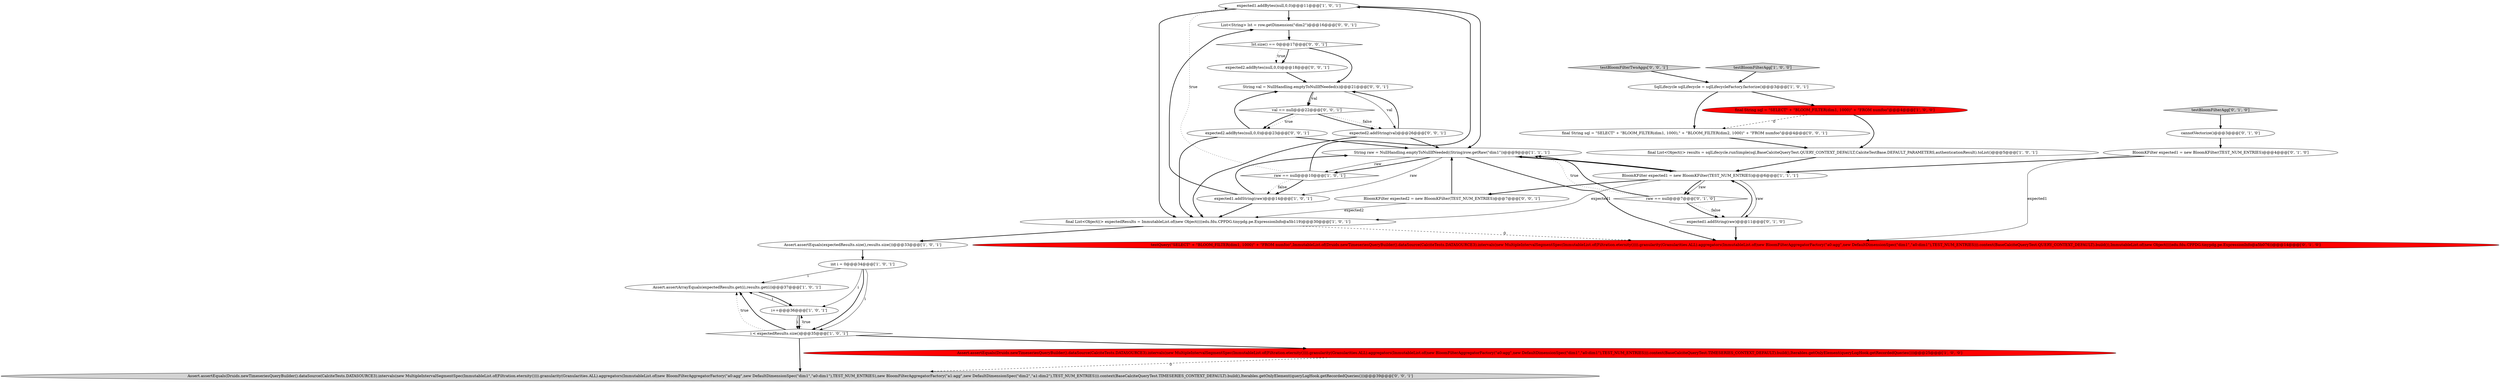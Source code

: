 digraph {
11 [style = filled, label = "expected1.addBytes(null,0,0)@@@11@@@['1', '0', '1']", fillcolor = white, shape = ellipse image = "AAA0AAABBB1BBB"];
23 [style = filled, label = "Assert.assertEquals(Druids.newTimeseriesQueryBuilder().dataSource(CalciteTests.DATASOURCE3).intervals(new MultipleIntervalSegmentSpec(ImmutableList.of(Filtration.eternity()))).granularity(Granularities.ALL).aggregators(ImmutableList.of(new BloomFilterAggregatorFactory(\"a0:agg\",new DefaultDimensionSpec(\"dim1\",\"a0:dim1\"),TEST_NUM_ENTRIES),new BloomFilterAggregatorFactory(\"a1:agg\",new DefaultDimensionSpec(\"dim2\",\"a1:dim2\"),TEST_NUM_ENTRIES))).context(BaseCalciteQueryTest.TIMESERIES_CONTEXT_DEFAULT).build(),Iterables.getOnlyElement(queryLogHook.getRecordedQueries()))@@@39@@@['0', '0', '1']", fillcolor = lightgray, shape = ellipse image = "AAA0AAABBB3BBB"];
8 [style = filled, label = "final List<Object((> results = sqlLifecycle.runSimple(sql,BaseCalciteQueryTest.QUERY_CONTEXT_DEFAULT,CalciteTestBase.DEFAULT_PARAMETERS,authenticationResult).toList()@@@5@@@['1', '0', '1']", fillcolor = white, shape = ellipse image = "AAA0AAABBB1BBB"];
31 [style = filled, label = "testBloomFilterTwoAggs['0', '0', '1']", fillcolor = lightgray, shape = diamond image = "AAA0AAABBB3BBB"];
15 [style = filled, label = "Assert.assertEquals(Druids.newTimeseriesQueryBuilder().dataSource(CalciteTests.DATASOURCE3).intervals(new MultipleIntervalSegmentSpec(ImmutableList.of(Filtration.eternity()))).granularity(Granularities.ALL).aggregators(ImmutableList.of(new BloomFilterAggregatorFactory(\"a0:agg\",new DefaultDimensionSpec(\"dim1\",\"a0:dim1\"),TEST_NUM_ENTRIES))).context(BaseCalciteQueryTest.TIMESERIES_CONTEXT_DEFAULT).build(),Iterables.getOnlyElement(queryLogHook.getRecordedQueries()))@@@25@@@['1', '0', '0']", fillcolor = red, shape = ellipse image = "AAA1AAABBB1BBB"];
16 [style = filled, label = "raw == null@@@7@@@['0', '1', '0']", fillcolor = white, shape = diamond image = "AAA0AAABBB2BBB"];
0 [style = filled, label = "int i = 0@@@34@@@['1', '0', '1']", fillcolor = white, shape = ellipse image = "AAA0AAABBB1BBB"];
30 [style = filled, label = "expected2.addBytes(null,0,0)@@@18@@@['0', '0', '1']", fillcolor = white, shape = ellipse image = "AAA0AAABBB3BBB"];
19 [style = filled, label = "testQuery(\"SELECT\" + \"BLOOM_FILTER(dim1, 1000)\" + \"FROM numfoo\",ImmutableList.of(Druids.newTimeseriesQueryBuilder().dataSource(CalciteTests.DATASOURCE3).intervals(new MultipleIntervalSegmentSpec(ImmutableList.of(Filtration.eternity()))).granularity(Granularities.ALL).aggregators(ImmutableList.of(new BloomFilterAggregatorFactory(\"a0:agg\",new DefaultDimensionSpec(\"dim1\",\"a0:dim1\"),TEST_NUM_ENTRIES))).context(BaseCalciteQueryTest.QUERY_CONTEXT_DEFAULT).build()),ImmutableList.of(new Object((((edu.fdu.CPPDG.tinypdg.pe.ExpressionInfo@a5b076))@@@14@@@['0', '1', '0']", fillcolor = red, shape = ellipse image = "AAA1AAABBB2BBB"];
22 [style = filled, label = "List<String> lst = row.getDimension(\"dim2\")@@@16@@@['0', '0', '1']", fillcolor = white, shape = ellipse image = "AAA0AAABBB3BBB"];
29 [style = filled, label = "final String sql = \"SELECT\" + \"BLOOM_FILTER(dim1, 1000),\" + \"BLOOM_FILTER(dim2, 1000)\" + \"FROM numfoo\"@@@4@@@['0', '0', '1']", fillcolor = white, shape = ellipse image = "AAA0AAABBB3BBB"];
18 [style = filled, label = "BloomKFilter expected1 = new BloomKFilter(TEST_NUM_ENTRIES)@@@4@@@['0', '1', '0']", fillcolor = white, shape = ellipse image = "AAA0AAABBB2BBB"];
25 [style = filled, label = "expected2.addBytes(null,0,0)@@@23@@@['0', '0', '1']", fillcolor = white, shape = ellipse image = "AAA0AAABBB3BBB"];
9 [style = filled, label = "BloomKFilter expected1 = new BloomKFilter(TEST_NUM_ENTRIES)@@@6@@@['1', '1', '1']", fillcolor = white, shape = ellipse image = "AAA0AAABBB1BBB"];
4 [style = filled, label = "Assert.assertArrayEquals(expectedResults.get(i),results.get(i))@@@37@@@['1', '0', '1']", fillcolor = white, shape = ellipse image = "AAA0AAABBB1BBB"];
7 [style = filled, label = "final List<Object((> expectedResults = ImmutableList.of(new Object((((edu.fdu.CPPDG.tinypdg.pe.ExpressionInfo@a5b119)@@@30@@@['1', '0', '1']", fillcolor = white, shape = ellipse image = "AAA0AAABBB1BBB"];
2 [style = filled, label = "expected1.addString(raw)@@@14@@@['1', '0', '1']", fillcolor = white, shape = ellipse image = "AAA0AAABBB1BBB"];
27 [style = filled, label = "BloomKFilter expected2 = new BloomKFilter(TEST_NUM_ENTRIES)@@@7@@@['0', '0', '1']", fillcolor = white, shape = ellipse image = "AAA0AAABBB3BBB"];
32 [style = filled, label = "lst.size() == 0@@@17@@@['0', '0', '1']", fillcolor = white, shape = diamond image = "AAA0AAABBB3BBB"];
3 [style = filled, label = "i < expectedResults.size()@@@35@@@['1', '0', '1']", fillcolor = white, shape = diamond image = "AAA0AAABBB1BBB"];
1 [style = filled, label = "Assert.assertEquals(expectedResults.size(),results.size())@@@33@@@['1', '0', '1']", fillcolor = white, shape = ellipse image = "AAA0AAABBB1BBB"];
10 [style = filled, label = "final String sql = \"SELECT\" + \"BLOOM_FILTER(dim1, 1000)\" + \"FROM numfoo\"@@@4@@@['1', '0', '0']", fillcolor = red, shape = ellipse image = "AAA1AAABBB1BBB"];
28 [style = filled, label = "expected2.addString(val)@@@26@@@['0', '0', '1']", fillcolor = white, shape = ellipse image = "AAA0AAABBB3BBB"];
12 [style = filled, label = "testBloomFilterAgg['1', '0', '0']", fillcolor = lightgray, shape = diamond image = "AAA0AAABBB1BBB"];
20 [style = filled, label = "expected1.addString(raw)@@@11@@@['0', '1', '0']", fillcolor = white, shape = ellipse image = "AAA0AAABBB2BBB"];
24 [style = filled, label = "val == null@@@22@@@['0', '0', '1']", fillcolor = white, shape = diamond image = "AAA0AAABBB3BBB"];
17 [style = filled, label = "testBloomFilterAgg['0', '1', '0']", fillcolor = lightgray, shape = diamond image = "AAA0AAABBB2BBB"];
13 [style = filled, label = "raw == null@@@10@@@['1', '0', '1']", fillcolor = white, shape = diamond image = "AAA0AAABBB1BBB"];
14 [style = filled, label = "SqlLifecycle sqlLifecycle = sqlLifecycleFactory.factorize()@@@3@@@['1', '0', '1']", fillcolor = white, shape = ellipse image = "AAA0AAABBB1BBB"];
21 [style = filled, label = "cannotVectorize()@@@3@@@['0', '1', '0']", fillcolor = white, shape = ellipse image = "AAA0AAABBB2BBB"];
5 [style = filled, label = "String raw = NullHandling.emptyToNullIfNeeded((String)row.getRaw(\"dim1\"))@@@9@@@['1', '1', '1']", fillcolor = white, shape = ellipse image = "AAA0AAABBB1BBB"];
26 [style = filled, label = "String val = NullHandling.emptyToNullIfNeeded(s)@@@21@@@['0', '0', '1']", fillcolor = white, shape = ellipse image = "AAA0AAABBB3BBB"];
6 [style = filled, label = "i++@@@36@@@['1', '0', '1']", fillcolor = white, shape = ellipse image = "AAA0AAABBB1BBB"];
31->14 [style = bold, label=""];
0->3 [style = bold, label=""];
5->2 [style = solid, label="raw"];
6->3 [style = bold, label=""];
29->8 [style = bold, label=""];
24->28 [style = bold, label=""];
28->5 [style = bold, label=""];
7->1 [style = bold, label=""];
6->4 [style = solid, label="i"];
15->23 [style = dashed, label="0"];
5->9 [style = bold, label=""];
20->9 [style = bold, label=""];
4->6 [style = bold, label=""];
24->25 [style = dotted, label="true"];
26->28 [style = solid, label="val"];
32->30 [style = dotted, label="true"];
18->19 [style = solid, label="expected1"];
13->2 [style = dotted, label="false"];
30->26 [style = bold, label=""];
24->28 [style = dotted, label="false"];
28->7 [style = bold, label=""];
14->10 [style = bold, label=""];
3->4 [style = dotted, label="true"];
22->32 [style = bold, label=""];
28->26 [style = bold, label=""];
3->15 [style = bold, label=""];
1->0 [style = bold, label=""];
26->24 [style = solid, label="val"];
0->4 [style = solid, label="i"];
3->6 [style = dotted, label="true"];
10->29 [style = dashed, label="0"];
32->30 [style = bold, label=""];
26->24 [style = bold, label=""];
25->7 [style = bold, label=""];
13->11 [style = bold, label=""];
3->4 [style = bold, label=""];
32->26 [style = bold, label=""];
21->18 [style = bold, label=""];
9->16 [style = bold, label=""];
9->7 [style = solid, label="expected1"];
27->7 [style = solid, label="expected2"];
9->27 [style = bold, label=""];
5->19 [style = bold, label=""];
11->5 [style = bold, label=""];
3->23 [style = bold, label=""];
16->20 [style = dotted, label="false"];
10->8 [style = bold, label=""];
5->13 [style = solid, label="raw"];
7->19 [style = dashed, label="0"];
24->25 [style = bold, label=""];
5->13 [style = bold, label=""];
25->26 [style = bold, label=""];
0->3 [style = solid, label="i"];
12->14 [style = bold, label=""];
18->9 [style = bold, label=""];
8->9 [style = bold, label=""];
14->29 [style = bold, label=""];
9->5 [style = bold, label=""];
16->5 [style = bold, label=""];
11->22 [style = bold, label=""];
13->11 [style = dotted, label="true"];
25->5 [style = bold, label=""];
9->20 [style = solid, label="raw"];
16->5 [style = dotted, label="true"];
2->7 [style = bold, label=""];
27->5 [style = bold, label=""];
2->22 [style = bold, label=""];
20->19 [style = bold, label=""];
16->20 [style = bold, label=""];
17->21 [style = bold, label=""];
0->6 [style = solid, label="i"];
6->3 [style = solid, label="i"];
9->16 [style = solid, label="raw"];
11->7 [style = bold, label=""];
2->5 [style = bold, label=""];
13->2 [style = bold, label=""];
}
